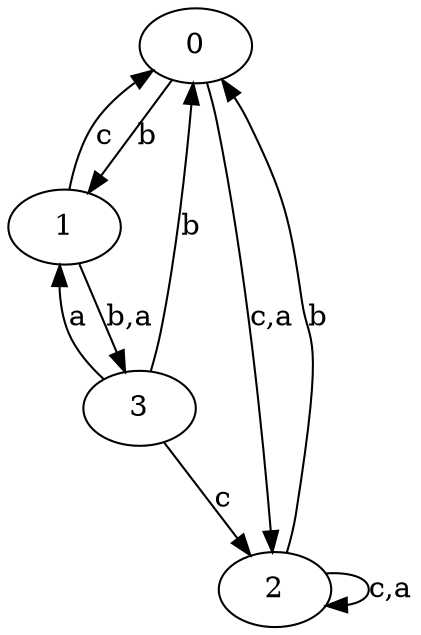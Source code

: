 digraph {
 ranksep=0.5;
 d2tdocpreamble = "\usetikzlibrary{automata}";
 d2tfigpreamble = "\tikzstyle{every state}= [ draw=blue!50,very thick,fill=blue!20]  \tikzstyle{auto}= [fill=white]";
 node [style="state"];
 edge [lblstyle="auto",topath="bend right", len=4  ]
  "0" [label="0",];
  "1" [label="1",];
  "2" [label="2",style = "state, accepting"];
  "3" [label="3",style = "state, initial"];
  "0" -> "1" [label="b"];
  "0" -> "2" [label="c,a"];
  "1" -> "0" [label="c"];
  "1" -> "3" [label="b,a"];
  "2" -> "0" [label="b"];
  "2" -> "2" [label="c,a",topath="loop above"];
  "3" -> "0" [label="b"];
  "3" -> "1" [label="a"];
  "3" -> "2" [label="c"];
}